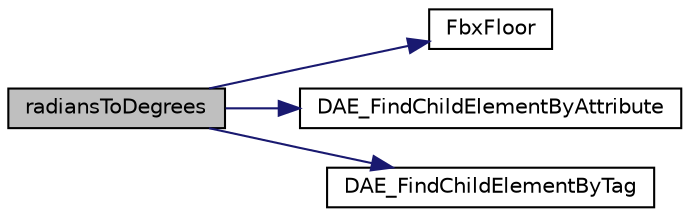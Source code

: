 digraph "radiansToDegrees"
{
  edge [fontname="Helvetica",fontsize="10",labelfontname="Helvetica",labelfontsize="10"];
  node [fontname="Helvetica",fontsize="10",shape=record];
  rankdir="LR";
  Node180 [label="radiansToDegrees",height=0.2,width=0.4,color="black", fillcolor="grey75", style="filled", fontcolor="black"];
  Node180 -> Node181 [color="midnightblue",fontsize="10",style="solid",fontname="Helvetica"];
  Node181 [label="FbxFloor",height=0.2,width=0.4,color="black", fillcolor="white", style="filled",URL="$fbxmath_8h.html#a54a44bb35bacdca9ccff79d6eb05d43b"];
  Node180 -> Node182 [color="midnightblue",fontsize="10",style="solid",fontname="Helvetica"];
  Node182 [label="DAE_FindChildElementByAttribute",height=0.2,width=0.4,color="black", fillcolor="white", style="filled",URL="$fbxcolladautils_8h.html#af84e4f2cbc4fb891da89d175217ca80a"];
  Node180 -> Node183 [color="midnightblue",fontsize="10",style="solid",fontname="Helvetica"];
  Node183 [label="DAE_FindChildElementByTag",height=0.2,width=0.4,color="black", fillcolor="white", style="filled",URL="$fbxcolladautils_8h.html#ad5e7f86be2a5a6d051f6c7ee6c9eedad"];
}
